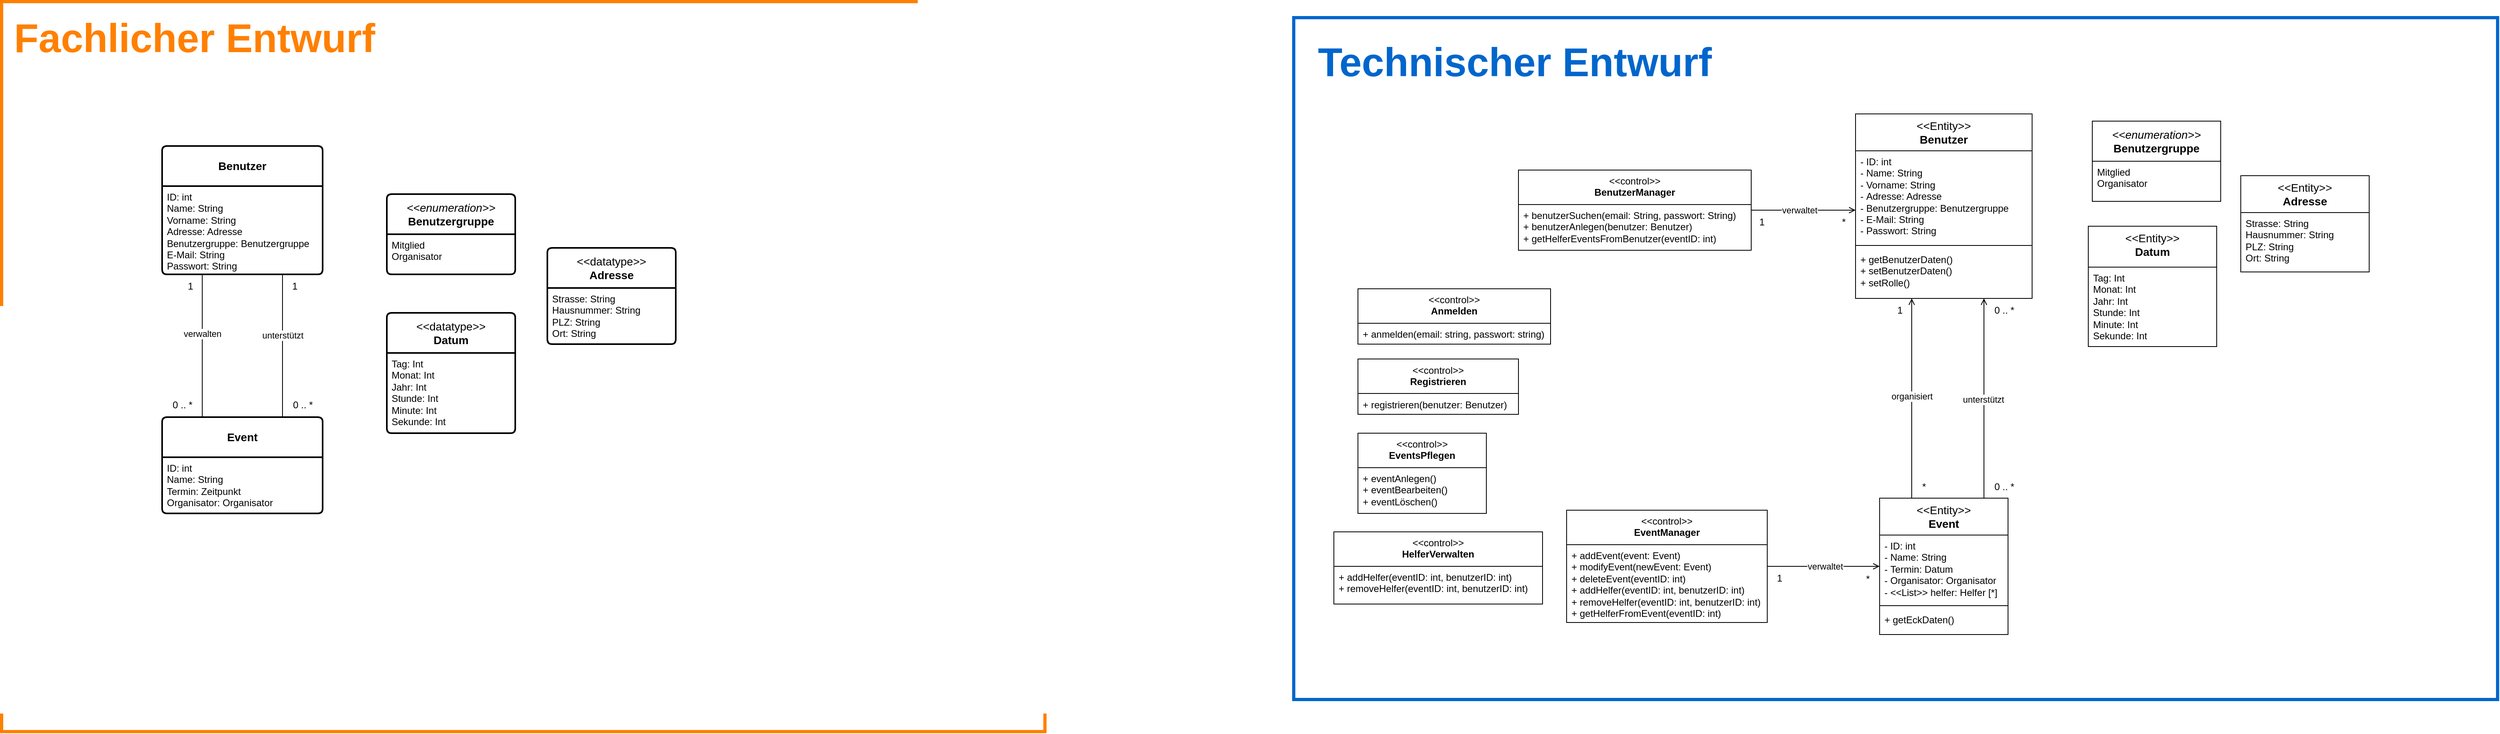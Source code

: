 <mxfile version="24.6.4" type="device" pages="2">
  <diagram name="Entwurf-V1" id="Eqmvniv_czIGo2SpjLZo">
    <mxGraphModel dx="2440" dy="2470" grid="1" gridSize="10" guides="1" tooltips="1" connect="1" arrows="1" fold="1" page="1" pageScale="1" pageWidth="827" pageHeight="1169" math="0" shadow="0">
      <root>
        <mxCell id="0" />
        <mxCell id="1" parent="0" />
        <mxCell id="cLUYI5qMMWvKZr-MMFAg-8" value="" style="rounded=0;whiteSpace=wrap;html=1;fillColor=none;strokeColor=#FF8000;strokeWidth=4;fontColor=#ff8000;" parent="1" vertex="1">
          <mxGeometry x="80" y="-180" width="1300" height="910" as="geometry" />
        </mxCell>
        <mxCell id="J6vvMmSOAbi-oVOgm_Qq-1" value="&lt;b&gt;Benutzer&lt;/b&gt;" style="swimlane;childLayout=stackLayout;horizontal=1;startSize=50;horizontalStack=0;rounded=1;fontSize=14;fontStyle=0;strokeWidth=2;resizeParent=0;resizeLast=1;shadow=0;dashed=0;align=center;arcSize=4;whiteSpace=wrap;html=1;" parent="1" vertex="1">
          <mxGeometry x="280" width="200" height="160" as="geometry" />
        </mxCell>
        <mxCell id="J6vvMmSOAbi-oVOgm_Qq-2" value="&lt;div&gt;ID: int&lt;/div&gt;&lt;div&gt;Name: String&lt;/div&gt;&lt;div&gt;Vorname: String&lt;/div&gt;&lt;div&gt;Adresse: Adresse&lt;/div&gt;Benutzergruppe: Benutzergruppe&lt;div&gt;E-Mail: String&lt;/div&gt;&lt;div&gt;Passwort: String&lt;/div&gt;" style="align=left;strokeColor=none;fillColor=none;spacingLeft=4;fontSize=12;verticalAlign=top;resizable=0;rotatable=0;part=1;html=1;" parent="J6vvMmSOAbi-oVOgm_Qq-1" vertex="1">
          <mxGeometry y="50" width="200" height="110" as="geometry" />
        </mxCell>
        <mxCell id="J6vvMmSOAbi-oVOgm_Qq-5" value="&lt;i&gt;&amp;lt;&amp;lt;enumeration&amp;gt;&amp;gt;&lt;/i&gt;&lt;div&gt;&lt;b&gt;Benutzergruppe&lt;/b&gt;&lt;/div&gt;" style="swimlane;childLayout=stackLayout;horizontal=1;startSize=50;horizontalStack=0;rounded=1;fontSize=14;fontStyle=0;strokeWidth=2;resizeParent=0;resizeLast=1;shadow=0;dashed=0;align=center;arcSize=4;whiteSpace=wrap;html=1;" parent="1" vertex="1">
          <mxGeometry x="560" y="60" width="160" height="100" as="geometry" />
        </mxCell>
        <mxCell id="J6vvMmSOAbi-oVOgm_Qq-6" value="Mitglied&lt;div&gt;Organisator&lt;/div&gt;" style="align=left;strokeColor=none;fillColor=none;spacingLeft=4;fontSize=12;verticalAlign=top;resizable=0;rotatable=0;part=1;html=1;" parent="J6vvMmSOAbi-oVOgm_Qq-5" vertex="1">
          <mxGeometry y="50" width="160" height="50" as="geometry" />
        </mxCell>
        <mxCell id="J6vvMmSOAbi-oVOgm_Qq-12" value="&lt;b&gt;Event&lt;/b&gt;" style="swimlane;childLayout=stackLayout;horizontal=1;startSize=50;horizontalStack=0;rounded=1;fontSize=14;fontStyle=0;strokeWidth=2;resizeParent=0;resizeLast=1;shadow=0;dashed=0;align=center;arcSize=4;whiteSpace=wrap;html=1;" parent="1" vertex="1">
          <mxGeometry x="280" y="338" width="200" height="120" as="geometry" />
        </mxCell>
        <mxCell id="J6vvMmSOAbi-oVOgm_Qq-13" value="&lt;div&gt;ID: int&lt;/div&gt;Name: String&lt;div&gt;&lt;/div&gt;&lt;div&gt;Termin: Zeitpunkt&lt;/div&gt;&lt;div&gt;Organisator: Organisator&lt;/div&gt;" style="align=left;strokeColor=none;fillColor=none;spacingLeft=4;fontSize=12;verticalAlign=top;resizable=0;rotatable=0;part=1;html=1;" parent="J6vvMmSOAbi-oVOgm_Qq-12" vertex="1">
          <mxGeometry y="50" width="200" height="70" as="geometry" />
        </mxCell>
        <mxCell id="cLUYI5qMMWvKZr-MMFAg-2" style="edgeStyle=orthogonalEdgeStyle;rounded=0;orthogonalLoop=1;jettySize=auto;html=1;endArrow=none;endFill=0;entryX=0.25;entryY=0;entryDx=0;entryDy=0;" parent="1" source="J6vvMmSOAbi-oVOgm_Qq-1" target="J6vvMmSOAbi-oVOgm_Qq-12" edge="1">
          <mxGeometry relative="1" as="geometry">
            <mxPoint x="250" y="360" as="sourcePoint" />
            <Array as="points">
              <mxPoint x="330" y="210" />
              <mxPoint x="330" y="210" />
            </Array>
          </mxGeometry>
        </mxCell>
        <mxCell id="cLUYI5qMMWvKZr-MMFAg-3" value="verwalten" style="edgeLabel;html=1;align=center;verticalAlign=middle;resizable=0;points=[];" parent="cLUYI5qMMWvKZr-MMFAg-2" vertex="1" connectable="0">
          <mxGeometry x="-0.19" y="-2" relative="1" as="geometry">
            <mxPoint x="2" y="2" as="offset" />
          </mxGeometry>
        </mxCell>
        <mxCell id="J6vvMmSOAbi-oVOgm_Qq-26" value="0 .. *" style="text;html=1;align=center;verticalAlign=middle;resizable=0;points=[];autosize=1;strokeColor=none;fillColor=none;" parent="1" vertex="1">
          <mxGeometry x="280" y="308" width="50" height="30" as="geometry" />
        </mxCell>
        <mxCell id="J6vvMmSOAbi-oVOgm_Qq-27" value="1" style="text;html=1;align=center;verticalAlign=middle;resizable=0;points=[];autosize=1;strokeColor=none;fillColor=none;" parent="1" vertex="1">
          <mxGeometry x="300" y="160" width="30" height="30" as="geometry" />
        </mxCell>
        <mxCell id="J6vvMmSOAbi-oVOgm_Qq-30" value="&lt;div&gt;&amp;lt;&amp;lt;datatype&amp;gt;&amp;gt;&lt;/div&gt;&lt;b&gt;Adresse&lt;/b&gt;" style="swimlane;childLayout=stackLayout;horizontal=1;startSize=50;horizontalStack=0;rounded=1;fontSize=14;fontStyle=0;strokeWidth=2;resizeParent=0;resizeLast=1;shadow=0;dashed=0;align=center;arcSize=4;whiteSpace=wrap;html=1;" parent="1" vertex="1">
          <mxGeometry x="760" y="127" width="160" height="120" as="geometry" />
        </mxCell>
        <mxCell id="J6vvMmSOAbi-oVOgm_Qq-31" value="Strasse: String&lt;div&gt;Hausnummer: String&lt;/div&gt;&lt;div&gt;PLZ: String&lt;/div&gt;&lt;div&gt;Ort: String&lt;/div&gt;" style="align=left;strokeColor=none;fillColor=none;spacingLeft=4;fontSize=12;verticalAlign=top;resizable=0;rotatable=0;part=1;html=1;" parent="J6vvMmSOAbi-oVOgm_Qq-30" vertex="1">
          <mxGeometry y="50" width="160" height="70" as="geometry" />
        </mxCell>
        <mxCell id="FKtlgxsSE6_4xqyyRltD-1" value="&lt;div&gt;&amp;lt;&amp;lt;datatype&amp;gt;&amp;gt;&lt;b&gt;&lt;br&gt;&lt;/b&gt;&lt;/div&gt;&lt;b&gt;Datum&lt;/b&gt;" style="swimlane;childLayout=stackLayout;horizontal=1;startSize=50;horizontalStack=0;rounded=1;fontSize=14;fontStyle=0;strokeWidth=2;resizeParent=0;resizeLast=1;shadow=0;dashed=0;align=center;arcSize=4;whiteSpace=wrap;html=1;" parent="1" vertex="1">
          <mxGeometry x="560" y="208" width="160" height="150" as="geometry" />
        </mxCell>
        <mxCell id="FKtlgxsSE6_4xqyyRltD-2" value="Tag: Int&lt;div&gt;Monat: Int&lt;/div&gt;&lt;div&gt;Jahr: Int&lt;/div&gt;&lt;div&gt;Stunde: Int&lt;/div&gt;&lt;div&gt;Minute: Int&lt;br&gt;Sekunde: Int&lt;/div&gt;" style="align=left;strokeColor=none;fillColor=none;spacingLeft=4;fontSize=12;verticalAlign=top;resizable=0;rotatable=0;part=1;html=1;" parent="FKtlgxsSE6_4xqyyRltD-1" vertex="1">
          <mxGeometry y="50" width="160" height="100" as="geometry" />
        </mxCell>
        <mxCell id="FKtlgxsSE6_4xqyyRltD-7" style="edgeStyle=orthogonalEdgeStyle;rounded=0;orthogonalLoop=1;jettySize=auto;html=1;entryX=0.75;entryY=0;entryDx=0;entryDy=0;endArrow=none;endFill=0;" parent="1" source="J6vvMmSOAbi-oVOgm_Qq-1" target="J6vvMmSOAbi-oVOgm_Qq-12" edge="1">
          <mxGeometry relative="1" as="geometry">
            <Array as="points">
              <mxPoint x="430" y="330" />
              <mxPoint x="430" y="330" />
            </Array>
            <mxPoint x="630" y="458" as="sourcePoint" />
          </mxGeometry>
        </mxCell>
        <mxCell id="FKtlgxsSE6_4xqyyRltD-9" value="unterstützt" style="edgeLabel;html=1;align=center;verticalAlign=middle;resizable=0;points=[];" parent="FKtlgxsSE6_4xqyyRltD-7" vertex="1" connectable="0">
          <mxGeometry x="-0.015" y="3" relative="1" as="geometry">
            <mxPoint x="-3" y="-12" as="offset" />
          </mxGeometry>
        </mxCell>
        <mxCell id="FKtlgxsSE6_4xqyyRltD-10" value="0 .. *" style="text;html=1;align=center;verticalAlign=middle;resizable=0;points=[];autosize=1;strokeColor=none;fillColor=none;" parent="1" vertex="1">
          <mxGeometry x="430" y="308" width="50" height="30" as="geometry" />
        </mxCell>
        <mxCell id="FKtlgxsSE6_4xqyyRltD-13" value="1" style="text;html=1;align=center;verticalAlign=middle;resizable=0;points=[];autosize=1;strokeColor=none;fillColor=none;" parent="1" vertex="1">
          <mxGeometry x="430" y="160" width="30" height="30" as="geometry" />
        </mxCell>
        <mxCell id="cLUYI5qMMWvKZr-MMFAg-7" value="Fachlicher Entwurf" style="text;html=1;align=center;verticalAlign=middle;resizable=0;points=[];autosize=1;strokeColor=none;fillColor=none;fontSize=50;fontStyle=1;fontColor=#ff8000;" parent="1" vertex="1">
          <mxGeometry x="100" y="-170" width="440" height="70" as="geometry" />
        </mxCell>
        <mxCell id="cLUYI5qMMWvKZr-MMFAg-9" value="" style="rounded=0;whiteSpace=wrap;html=1;fillColor=none;strokeColor=#0066CC;strokeWidth=4;fontColor=#0066CC;" parent="1" vertex="1">
          <mxGeometry x="1690" y="-160" width="1500" height="850" as="geometry" />
        </mxCell>
        <mxCell id="cLUYI5qMMWvKZr-MMFAg-12" value="&lt;i&gt;&amp;lt;&amp;lt;enumeration&amp;gt;&amp;gt;&lt;/i&gt;&lt;div&gt;&lt;b&gt;Benutzergruppe&lt;/b&gt;&lt;/div&gt;" style="swimlane;childLayout=stackLayout;horizontal=1;startSize=50;horizontalStack=0;rounded=0;fontSize=14;fontStyle=0;strokeWidth=1;resizeParent=0;resizeLast=1;shadow=0;dashed=0;align=center;arcSize=4;whiteSpace=wrap;html=1;" parent="1" vertex="1">
          <mxGeometry x="2685" y="-31" width="160" height="100" as="geometry" />
        </mxCell>
        <mxCell id="cLUYI5qMMWvKZr-MMFAg-13" value="Mitglied&lt;div&gt;Organisator&lt;/div&gt;" style="align=left;strokeColor=none;fillColor=none;spacingLeft=4;fontSize=12;verticalAlign=top;resizable=0;rotatable=0;part=1;html=1;" parent="cLUYI5qMMWvKZr-MMFAg-12" vertex="1">
          <mxGeometry y="50" width="160" height="50" as="geometry" />
        </mxCell>
        <mxCell id="cLUYI5qMMWvKZr-MMFAg-42" value="Technischer Entwurf" style="text;html=1;align=center;verticalAlign=middle;resizable=0;points=[];autosize=1;strokeColor=none;fillColor=none;fontSize=50;fontStyle=1;fontColor=#0066CC;" parent="1" vertex="1">
          <mxGeometry x="1730" y="-140" width="470" height="70" as="geometry" />
        </mxCell>
        <mxCell id="cLUYI5qMMWvKZr-MMFAg-47" value="&lt;div style=&quot;font-size: 14px; font-weight: 400;&quot;&gt;&amp;lt;&amp;lt;Entity&amp;gt;&amp;gt;&lt;/div&gt;&lt;b style=&quot;font-size: 14px;&quot;&gt;Benutzer&lt;/b&gt;" style="swimlane;fontStyle=1;align=center;verticalAlign=top;childLayout=stackLayout;horizontal=1;startSize=46;horizontalStack=0;resizeParent=1;resizeParentMax=0;resizeLast=0;collapsible=1;marginBottom=0;whiteSpace=wrap;html=1;rounded=0;" parent="1" vertex="1">
          <mxGeometry x="2390" y="-40" width="220" height="230" as="geometry" />
        </mxCell>
        <mxCell id="cLUYI5qMMWvKZr-MMFAg-48" value="&lt;div style=&quot;text-wrap: nowrap;&quot;&gt;- ID: int&lt;/div&gt;&lt;div style=&quot;text-wrap: nowrap;&quot;&gt;&lt;span style=&quot;background-color: initial;&quot;&gt;-&lt;/span&gt;&lt;span style=&quot;background-color: initial;&quot;&gt;&amp;nbsp;&lt;/span&gt;Name: String&lt;/div&gt;&lt;div style=&quot;text-wrap: nowrap;&quot;&gt;&lt;span style=&quot;background-color: initial;&quot;&gt;-&lt;/span&gt;&lt;span style=&quot;background-color: initial;&quot;&gt;&amp;nbsp;&lt;/span&gt;Vorname: String&lt;/div&gt;&lt;div style=&quot;text-wrap: nowrap;&quot;&gt;&lt;span style=&quot;background-color: initial;&quot;&gt;-&lt;/span&gt;&lt;span style=&quot;background-color: initial;&quot;&gt;&amp;nbsp;&lt;/span&gt;Adresse: Adresse&lt;/div&gt;&lt;span style=&quot;text-wrap: nowrap;&quot;&gt;-&amp;nbsp;&lt;/span&gt;&lt;span style=&quot;text-wrap: nowrap;&quot;&gt;Benutzergruppe: Benutzergruppe&lt;br&gt;&lt;/span&gt;&lt;div style=&quot;text-wrap: nowrap;&quot;&gt;&lt;span style=&quot;background-color: initial;&quot;&gt;-&lt;/span&gt;&lt;span style=&quot;background-color: initial;&quot;&gt;&amp;nbsp;&lt;/span&gt;E-Mail: String&lt;/div&gt;&lt;div style=&quot;text-wrap: nowrap;&quot;&gt;&lt;span style=&quot;background-color: initial;&quot;&gt;-&lt;/span&gt;&lt;span style=&quot;background-color: initial;&quot;&gt;&amp;nbsp;&lt;/span&gt;Passwort: String&lt;/div&gt;" style="text;strokeColor=none;fillColor=none;align=left;verticalAlign=top;spacingLeft=4;spacingRight=4;overflow=hidden;rotatable=0;points=[[0,0.5],[1,0.5]];portConstraint=eastwest;whiteSpace=wrap;html=1;" parent="cLUYI5qMMWvKZr-MMFAg-47" vertex="1">
          <mxGeometry y="46" width="220" height="114" as="geometry" />
        </mxCell>
        <mxCell id="cLUYI5qMMWvKZr-MMFAg-49" value="" style="line;strokeWidth=1;fillColor=none;align=left;verticalAlign=middle;spacingTop=-1;spacingLeft=3;spacingRight=3;rotatable=0;labelPosition=right;points=[];portConstraint=eastwest;strokeColor=inherit;" parent="cLUYI5qMMWvKZr-MMFAg-47" vertex="1">
          <mxGeometry y="160" width="220" height="8" as="geometry" />
        </mxCell>
        <mxCell id="cLUYI5qMMWvKZr-MMFAg-50" value="&lt;div&gt;&lt;span style=&quot;background-color: initial;&quot;&gt;+ getBenutzerDaten()&lt;/span&gt;&lt;br&gt;&lt;/div&gt;&lt;div&gt;+ setBenutzerDaten()&lt;br&gt;&lt;div&gt;&lt;span style=&quot;background-color: initial;&quot;&gt;+ setRolle()&lt;/span&gt;&lt;br&gt;&lt;/div&gt;&lt;/div&gt;" style="text;strokeColor=none;fillColor=none;align=left;verticalAlign=top;spacingLeft=4;spacingRight=4;overflow=hidden;rotatable=0;points=[[0,0.5],[1,0.5]];portConstraint=eastwest;whiteSpace=wrap;html=1;" parent="cLUYI5qMMWvKZr-MMFAg-47" vertex="1">
          <mxGeometry y="168" width="220" height="62" as="geometry" />
        </mxCell>
        <mxCell id="fn-6BO7ajwBwy7O87MzA-1" style="edgeStyle=orthogonalEdgeStyle;rounded=0;orthogonalLoop=1;jettySize=auto;html=1;endArrow=open;endFill=0;" parent="1" source="cLUYI5qMMWvKZr-MMFAg-63" target="cLUYI5qMMWvKZr-MMFAg-47" edge="1">
          <mxGeometry relative="1" as="geometry">
            <Array as="points">
              <mxPoint x="2550" y="320" />
              <mxPoint x="2550" y="320" />
            </Array>
          </mxGeometry>
        </mxCell>
        <mxCell id="fn-6BO7ajwBwy7O87MzA-5" value="unterstützt" style="edgeLabel;html=1;align=center;verticalAlign=middle;resizable=0;points=[];" parent="fn-6BO7ajwBwy7O87MzA-1" vertex="1" connectable="0">
          <mxGeometry x="-0.009" y="1" relative="1" as="geometry">
            <mxPoint as="offset" />
          </mxGeometry>
        </mxCell>
        <mxCell id="cLUYI5qMMWvKZr-MMFAg-63" value="&lt;div style=&quot;font-size: 14px; font-weight: 400;&quot;&gt;&amp;lt;&amp;lt;Entity&amp;gt;&amp;gt;&lt;b&gt;&lt;br&gt;&lt;/b&gt;&lt;/div&gt;&lt;b style=&quot;font-size: 14px;&quot;&gt;Event&lt;/b&gt;" style="swimlane;fontStyle=1;align=center;verticalAlign=top;childLayout=stackLayout;horizontal=1;startSize=46;horizontalStack=0;resizeParent=1;resizeParentMax=0;resizeLast=0;collapsible=1;marginBottom=0;whiteSpace=wrap;html=1;" parent="1" vertex="1">
          <mxGeometry x="2420" y="439" width="160" height="170" as="geometry" />
        </mxCell>
        <mxCell id="cLUYI5qMMWvKZr-MMFAg-64" value="&lt;div style=&quot;text-wrap: nowrap;&quot;&gt;- ID: int&lt;/div&gt;&lt;span style=&quot;text-wrap: nowrap;&quot;&gt;-&amp;nbsp;&lt;/span&gt;&lt;span style=&quot;text-wrap: nowrap;&quot;&gt;Name: String&lt;/span&gt;&lt;div style=&quot;text-wrap: nowrap;&quot;&gt;&lt;/div&gt;&lt;div style=&quot;text-wrap: nowrap;&quot;&gt;&lt;span style=&quot;background-color: initial;&quot;&gt;-&lt;/span&gt;&lt;span style=&quot;background-color: initial;&quot;&gt;&amp;nbsp;&lt;/span&gt;Termin: Datum&lt;/div&gt;&lt;div style=&quot;text-wrap: nowrap;&quot;&gt;&lt;span style=&quot;background-color: initial;&quot;&gt;-&lt;/span&gt;&lt;span style=&quot;background-color: initial;&quot;&gt;&amp;nbsp;&lt;/span&gt;Organisator: Organisator&lt;/div&gt;&lt;div style=&quot;text-wrap: nowrap;&quot;&gt;- &amp;lt;&amp;lt;List&amp;gt;&amp;gt; helfer: Helfer [*]&lt;/div&gt;" style="text;strokeColor=none;fillColor=none;align=left;verticalAlign=top;spacingLeft=4;spacingRight=4;overflow=hidden;rotatable=0;points=[[0,0.5],[1,0.5]];portConstraint=eastwest;whiteSpace=wrap;html=1;" parent="cLUYI5qMMWvKZr-MMFAg-63" vertex="1">
          <mxGeometry y="46" width="160" height="84" as="geometry" />
        </mxCell>
        <mxCell id="cLUYI5qMMWvKZr-MMFAg-65" value="" style="line;strokeWidth=1;fillColor=none;align=left;verticalAlign=middle;spacingTop=-1;spacingLeft=3;spacingRight=3;rotatable=0;labelPosition=right;points=[];portConstraint=eastwest;strokeColor=inherit;" parent="cLUYI5qMMWvKZr-MMFAg-63" vertex="1">
          <mxGeometry y="130" width="160" height="8" as="geometry" />
        </mxCell>
        <mxCell id="cLUYI5qMMWvKZr-MMFAg-66" value="&lt;div&gt;&lt;span style=&quot;background-color: initial;&quot;&gt;+ getEckDaten()&lt;/span&gt;&lt;/div&gt;" style="text;strokeColor=none;fillColor=none;align=left;verticalAlign=top;spacingLeft=4;spacingRight=4;overflow=hidden;rotatable=0;points=[[0,0.5],[1,0.5]];portConstraint=eastwest;whiteSpace=wrap;html=1;" parent="cLUYI5qMMWvKZr-MMFAg-63" vertex="1">
          <mxGeometry y="138" width="160" height="32" as="geometry" />
        </mxCell>
        <mxCell id="cLUYI5qMMWvKZr-MMFAg-75" value="&lt;div style=&quot;font-size: 14px; font-weight: 400;&quot;&gt;&lt;span style=&quot;background-color: initial;&quot;&gt;&amp;lt;&amp;lt;Entity&amp;gt;&amp;gt;&lt;/span&gt;&lt;/div&gt;&lt;div style=&quot;font-size: 14px; font-weight: 400;&quot;&gt;&lt;b style=&quot;background-color: initial;&quot;&gt;Datum&lt;/b&gt;&lt;/div&gt;" style="swimlane;fontStyle=1;align=center;verticalAlign=top;childLayout=stackLayout;horizontal=1;startSize=51;horizontalStack=0;resizeParent=1;resizeParentMax=0;resizeLast=0;collapsible=1;marginBottom=0;whiteSpace=wrap;html=1;" parent="1" vertex="1">
          <mxGeometry x="2680" y="100" width="160" height="150" as="geometry" />
        </mxCell>
        <mxCell id="cLUYI5qMMWvKZr-MMFAg-76" value="&lt;span style=&quot;text-wrap: nowrap;&quot;&gt;Tag: Int&lt;/span&gt;&lt;div style=&quot;text-wrap: nowrap;&quot;&gt;Monat: Int&lt;/div&gt;&lt;div style=&quot;text-wrap: nowrap;&quot;&gt;Jahr: Int&lt;/div&gt;&lt;div style=&quot;text-wrap: nowrap;&quot;&gt;Stunde: Int&lt;/div&gt;&lt;div style=&quot;text-wrap: nowrap;&quot;&gt;Minute: Int&lt;br&gt;Sekunde: Int&lt;/div&gt;" style="text;strokeColor=none;fillColor=none;align=left;verticalAlign=top;spacingLeft=4;spacingRight=4;overflow=hidden;rotatable=0;points=[[0,0.5],[1,0.5]];portConstraint=eastwest;whiteSpace=wrap;html=1;" parent="cLUYI5qMMWvKZr-MMFAg-75" vertex="1">
          <mxGeometry y="51" width="160" height="99" as="geometry" />
        </mxCell>
        <mxCell id="cLUYI5qMMWvKZr-MMFAg-79" value="&lt;div style=&quot;font-size: 14px; font-weight: 400;&quot;&gt;&lt;span style=&quot;background-color: initial;&quot;&gt;&amp;lt;&amp;lt;Entity&amp;gt;&amp;gt;&lt;/span&gt;&lt;/div&gt;&lt;div style=&quot;font-size: 14px; font-weight: 400;&quot;&gt;&lt;b style=&quot;background-color: initial;&quot;&gt;Adresse&lt;/b&gt;&lt;/div&gt;" style="swimlane;fontStyle=1;align=center;verticalAlign=top;childLayout=stackLayout;horizontal=1;startSize=46;horizontalStack=0;resizeParent=1;resizeParentMax=0;resizeLast=0;collapsible=1;marginBottom=0;whiteSpace=wrap;html=1;" parent="1" vertex="1">
          <mxGeometry x="2870" y="37" width="160" height="120" as="geometry" />
        </mxCell>
        <mxCell id="cLUYI5qMMWvKZr-MMFAg-80" value="&lt;span style=&quot;text-wrap: nowrap;&quot;&gt;Strasse: String&lt;/span&gt;&lt;div style=&quot;text-wrap: nowrap;&quot;&gt;Hausnummer: String&lt;/div&gt;&lt;div style=&quot;text-wrap: nowrap;&quot;&gt;PLZ: String&lt;/div&gt;&lt;div style=&quot;text-wrap: nowrap;&quot;&gt;Ort: String&lt;/div&gt;" style="text;strokeColor=none;fillColor=none;align=left;verticalAlign=top;spacingLeft=4;spacingRight=4;overflow=hidden;rotatable=0;points=[[0,0.5],[1,0.5]];portConstraint=eastwest;whiteSpace=wrap;html=1;" parent="cLUYI5qMMWvKZr-MMFAg-79" vertex="1">
          <mxGeometry y="46" width="160" height="74" as="geometry" />
        </mxCell>
        <mxCell id="cLUYI5qMMWvKZr-MMFAg-99" value="&lt;div&gt;&lt;span style=&quot;font-weight: normal;&quot;&gt;&amp;lt;&amp;lt;control&amp;gt;&amp;gt;&lt;/span&gt;&lt;/div&gt;HelferVerwalten" style="swimlane;fontStyle=1;align=center;verticalAlign=top;childLayout=stackLayout;horizontal=1;startSize=43;horizontalStack=0;resizeParent=1;resizeParentMax=0;resizeLast=0;collapsible=1;marginBottom=0;whiteSpace=wrap;html=1;" parent="1" vertex="1">
          <mxGeometry x="1740" y="481" width="260" height="90" as="geometry" />
        </mxCell>
        <mxCell id="cLUYI5qMMWvKZr-MMFAg-100" value="+ addHelfer(eventID: int, benutzerID: int)&lt;div&gt;&lt;div&gt;+ remove&lt;span style=&quot;background-color: initial;&quot;&gt;Helfer(eventID: int, benutzerID: int)&lt;/span&gt;&lt;/div&gt;&lt;/div&gt;&lt;div&gt;&lt;span style=&quot;background-color: initial;&quot;&gt;&lt;br&gt;&lt;/span&gt;&lt;/div&gt;" style="text;strokeColor=none;fillColor=none;align=left;verticalAlign=top;spacingLeft=4;spacingRight=4;overflow=hidden;rotatable=0;points=[[0,0.5],[1,0.5]];portConstraint=eastwest;whiteSpace=wrap;html=1;" parent="cLUYI5qMMWvKZr-MMFAg-99" vertex="1">
          <mxGeometry y="43" width="260" height="47" as="geometry" />
        </mxCell>
        <mxCell id="cLUYI5qMMWvKZr-MMFAg-101" value="&lt;div&gt;&lt;span style=&quot;font-weight: normal;&quot;&gt;&amp;lt;&amp;lt;control&amp;gt;&amp;gt;&lt;/span&gt;&lt;/div&gt;EventsPflegen" style="swimlane;fontStyle=1;align=center;verticalAlign=top;childLayout=stackLayout;horizontal=1;startSize=43;horizontalStack=0;resizeParent=1;resizeParentMax=0;resizeLast=0;collapsible=1;marginBottom=0;whiteSpace=wrap;html=1;" parent="1" vertex="1">
          <mxGeometry x="1770" y="358" width="160" height="100" as="geometry" />
        </mxCell>
        <mxCell id="cLUYI5qMMWvKZr-MMFAg-102" value="+ eventAnlegen()&lt;div&gt;+ eventBearbeiten()&lt;/div&gt;&lt;div&gt;+ eventLöschen()&lt;/div&gt;" style="text;strokeColor=none;fillColor=none;align=left;verticalAlign=top;spacingLeft=4;spacingRight=4;overflow=hidden;rotatable=0;points=[[0,0.5],[1,0.5]];portConstraint=eastwest;whiteSpace=wrap;html=1;" parent="cLUYI5qMMWvKZr-MMFAg-101" vertex="1">
          <mxGeometry y="43" width="160" height="57" as="geometry" />
        </mxCell>
        <mxCell id="cLUYI5qMMWvKZr-MMFAg-103" value="&lt;div&gt;&lt;span style=&quot;font-weight: normal;&quot;&gt;&amp;lt;&amp;lt;control&amp;gt;&amp;gt;&lt;/span&gt;&lt;/div&gt;Anmelden" style="swimlane;fontStyle=1;align=center;verticalAlign=top;childLayout=stackLayout;horizontal=1;startSize=43;horizontalStack=0;resizeParent=1;resizeParentMax=0;resizeLast=0;collapsible=1;marginBottom=0;whiteSpace=wrap;html=1;" parent="1" vertex="1">
          <mxGeometry x="1770" y="178" width="240" height="69" as="geometry" />
        </mxCell>
        <mxCell id="cLUYI5qMMWvKZr-MMFAg-104" value="+ anmelden(email: string, passwort: string)" style="text;strokeColor=none;fillColor=none;align=left;verticalAlign=top;spacingLeft=4;spacingRight=4;overflow=hidden;rotatable=0;points=[[0,0.5],[1,0.5]];portConstraint=eastwest;whiteSpace=wrap;html=1;" parent="cLUYI5qMMWvKZr-MMFAg-103" vertex="1">
          <mxGeometry y="43" width="240" height="26" as="geometry" />
        </mxCell>
        <mxCell id="cLUYI5qMMWvKZr-MMFAg-117" style="edgeStyle=orthogonalEdgeStyle;rounded=0;orthogonalLoop=1;jettySize=auto;html=1;endArrow=open;endFill=0;" parent="1" source="cLUYI5qMMWvKZr-MMFAg-109" target="cLUYI5qMMWvKZr-MMFAg-47" edge="1">
          <mxGeometry relative="1" as="geometry">
            <Array as="points">
              <mxPoint x="2410" y="75" />
              <mxPoint x="2410" y="75" />
            </Array>
          </mxGeometry>
        </mxCell>
        <mxCell id="cLUYI5qMMWvKZr-MMFAg-118" value="verwaltet" style="edgeLabel;html=1;align=center;verticalAlign=middle;resizable=0;points=[];" parent="cLUYI5qMMWvKZr-MMFAg-117" vertex="1" connectable="0">
          <mxGeometry x="-0.084" y="-2" relative="1" as="geometry">
            <mxPoint y="-2" as="offset" />
          </mxGeometry>
        </mxCell>
        <mxCell id="cLUYI5qMMWvKZr-MMFAg-109" value="&lt;div&gt;&lt;span style=&quot;font-weight: normal;&quot;&gt;&amp;lt;&amp;lt;control&amp;gt;&amp;gt;&lt;/span&gt;&lt;/div&gt;BenutzerManager" style="swimlane;fontStyle=1;align=center;verticalAlign=top;childLayout=stackLayout;horizontal=1;startSize=43;horizontalStack=0;resizeParent=1;resizeParentMax=0;resizeLast=0;collapsible=1;marginBottom=0;whiteSpace=wrap;html=1;" parent="1" vertex="1">
          <mxGeometry x="1970" y="30" width="290" height="100" as="geometry" />
        </mxCell>
        <mxCell id="cLUYI5qMMWvKZr-MMFAg-110" value="+ benutzerSuchen(email: String, passwort: String)&lt;div&gt;+ benutzerAnlegen(benutzer: Benutzer)&lt;br&gt;&lt;/div&gt;&lt;div&gt;+&amp;nbsp;getHelferEventsFromBenutzer(eventID: int)&lt;/div&gt;" style="text;strokeColor=none;fillColor=none;align=left;verticalAlign=top;spacingLeft=4;spacingRight=4;overflow=hidden;rotatable=0;points=[[0,0.5],[1,0.5]];portConstraint=eastwest;whiteSpace=wrap;html=1;" parent="cLUYI5qMMWvKZr-MMFAg-109" vertex="1">
          <mxGeometry y="43" width="290" height="57" as="geometry" />
        </mxCell>
        <mxCell id="cLUYI5qMMWvKZr-MMFAg-121" style="edgeStyle=orthogonalEdgeStyle;rounded=0;orthogonalLoop=1;jettySize=auto;html=1;endArrow=open;endFill=0;" parent="1" source="cLUYI5qMMWvKZr-MMFAg-111" target="cLUYI5qMMWvKZr-MMFAg-63" edge="1">
          <mxGeometry relative="1" as="geometry" />
        </mxCell>
        <mxCell id="cLUYI5qMMWvKZr-MMFAg-123" value="verwaltet" style="edgeLabel;html=1;align=center;verticalAlign=middle;resizable=0;points=[];" parent="cLUYI5qMMWvKZr-MMFAg-121" vertex="1" connectable="0">
          <mxGeometry x="0.024" relative="1" as="geometry">
            <mxPoint as="offset" />
          </mxGeometry>
        </mxCell>
        <mxCell id="cLUYI5qMMWvKZr-MMFAg-111" value="&lt;div&gt;&lt;span style=&quot;font-weight: normal;&quot;&gt;&amp;lt;&amp;lt;control&amp;gt;&amp;gt;&lt;/span&gt;&lt;/div&gt;EventManager" style="swimlane;fontStyle=1;align=center;verticalAlign=top;childLayout=stackLayout;horizontal=1;startSize=43;horizontalStack=0;resizeParent=1;resizeParentMax=0;resizeLast=0;collapsible=1;marginBottom=0;whiteSpace=wrap;html=1;" parent="1" vertex="1">
          <mxGeometry x="2030" y="454" width="250" height="140" as="geometry" />
        </mxCell>
        <mxCell id="cLUYI5qMMWvKZr-MMFAg-112" value="+ addEvent(event: Event)&lt;div&gt;+ modifyEvent(newEvent: Event)&lt;/div&gt;&lt;div&gt;+ deleteEvent(eventID: int)&lt;/div&gt;&lt;div&gt;+ addHelfer(eventID: int, benutzerID: int)&lt;div&gt;+ remove&lt;span style=&quot;background-color: initial;&quot;&gt;Helfer(eventID: int, benutzerID: int)&lt;/span&gt;&lt;/div&gt;&lt;/div&gt;&lt;div&gt;&lt;span style=&quot;background-color: initial;&quot;&gt;+&amp;nbsp;&lt;/span&gt;&lt;span style=&quot;background-color: initial;&quot;&gt;getHelferFromEvent(eventID: int)&lt;/span&gt;&lt;/div&gt;" style="text;strokeColor=none;fillColor=none;align=left;verticalAlign=top;spacingLeft=4;spacingRight=4;overflow=hidden;rotatable=0;points=[[0,0.5],[1,0.5]];portConstraint=eastwest;whiteSpace=wrap;html=1;" parent="cLUYI5qMMWvKZr-MMFAg-111" vertex="1">
          <mxGeometry y="43" width="250" height="97" as="geometry" />
        </mxCell>
        <mxCell id="cLUYI5qMMWvKZr-MMFAg-119" value="1" style="text;html=1;align=center;verticalAlign=middle;resizable=0;points=[];autosize=1;strokeColor=none;fillColor=none;" parent="1" vertex="1">
          <mxGeometry x="2258" y="80" width="30" height="30" as="geometry" />
        </mxCell>
        <mxCell id="cLUYI5qMMWvKZr-MMFAg-125" value="1" style="text;html=1;align=center;verticalAlign=middle;resizable=0;points=[];autosize=1;strokeColor=none;fillColor=none;" parent="1" vertex="1">
          <mxGeometry x="2280" y="523.5" width="30" height="30" as="geometry" />
        </mxCell>
        <mxCell id="cLUYI5qMMWvKZr-MMFAg-126" value="*" style="text;html=1;align=center;verticalAlign=middle;resizable=0;points=[];autosize=1;strokeColor=none;fillColor=none;" parent="1" vertex="1">
          <mxGeometry x="2390" y="525" width="30" height="30" as="geometry" />
        </mxCell>
        <mxCell id="cLUYI5qMMWvKZr-MMFAg-137" style="edgeStyle=orthogonalEdgeStyle;rounded=0;orthogonalLoop=1;jettySize=auto;html=1;endArrow=none;endFill=0;startArrow=open;startFill=0;" parent="1" source="cLUYI5qMMWvKZr-MMFAg-47" target="cLUYI5qMMWvKZr-MMFAg-63" edge="1">
          <mxGeometry relative="1" as="geometry">
            <Array as="points">
              <mxPoint x="2460" y="320" />
              <mxPoint x="2460" y="320" />
            </Array>
            <mxPoint x="2420" y="345" as="sourcePoint" />
          </mxGeometry>
        </mxCell>
        <mxCell id="cLUYI5qMMWvKZr-MMFAg-140" value="organisiert" style="edgeLabel;html=1;align=center;verticalAlign=middle;resizable=0;points=[];" parent="cLUYI5qMMWvKZr-MMFAg-137" vertex="1" connectable="0">
          <mxGeometry x="-0.024" relative="1" as="geometry">
            <mxPoint as="offset" />
          </mxGeometry>
        </mxCell>
        <mxCell id="cLUYI5qMMWvKZr-MMFAg-138" value="1" style="text;html=1;align=center;verticalAlign=middle;resizable=0;points=[];autosize=1;strokeColor=none;fillColor=none;" parent="1" vertex="1">
          <mxGeometry x="2430" y="190" width="30" height="30" as="geometry" />
        </mxCell>
        <mxCell id="cLUYI5qMMWvKZr-MMFAg-139" value="*" style="text;html=1;align=center;verticalAlign=middle;resizable=0;points=[];autosize=1;strokeColor=none;fillColor=none;" parent="1" vertex="1">
          <mxGeometry x="2460" y="410" width="30" height="30" as="geometry" />
        </mxCell>
        <mxCell id="VDEShlPZXX6qfzh75GbT-1" value="&lt;div&gt;&lt;span style=&quot;font-weight: normal;&quot;&gt;&amp;lt;&amp;lt;control&amp;gt;&amp;gt;&lt;/span&gt;&lt;/div&gt;Registrieren" style="swimlane;fontStyle=1;align=center;verticalAlign=top;childLayout=stackLayout;horizontal=1;startSize=43;horizontalStack=0;resizeParent=1;resizeParentMax=0;resizeLast=0;collapsible=1;marginBottom=0;whiteSpace=wrap;html=1;" parent="1" vertex="1">
          <mxGeometry x="1770" y="265.5" width="200" height="69" as="geometry" />
        </mxCell>
        <mxCell id="VDEShlPZXX6qfzh75GbT-2" value="+ registrieren(benutzer: Benutzer)" style="text;strokeColor=none;fillColor=none;align=left;verticalAlign=top;spacingLeft=4;spacingRight=4;overflow=hidden;rotatable=0;points=[[0,0.5],[1,0.5]];portConstraint=eastwest;whiteSpace=wrap;html=1;" parent="VDEShlPZXX6qfzh75GbT-1" vertex="1">
          <mxGeometry y="43" width="200" height="26" as="geometry" />
        </mxCell>
        <mxCell id="fn-6BO7ajwBwy7O87MzA-3" value="0 .. *" style="text;html=1;align=center;verticalAlign=middle;resizable=0;points=[];autosize=1;strokeColor=none;fillColor=none;" parent="1" vertex="1">
          <mxGeometry x="2550" y="190" width="50" height="30" as="geometry" />
        </mxCell>
        <mxCell id="fn-6BO7ajwBwy7O87MzA-4" value="0 .. *" style="text;html=1;align=center;verticalAlign=middle;resizable=0;points=[];autosize=1;strokeColor=none;fillColor=none;" parent="1" vertex="1">
          <mxGeometry x="2550" y="410" width="50" height="30" as="geometry" />
        </mxCell>
        <mxCell id="gYE2KQm71WzxIZQbbO7b-2" value="*" style="text;html=1;align=center;verticalAlign=middle;resizable=0;points=[];autosize=1;strokeColor=none;fillColor=none;" vertex="1" parent="1">
          <mxGeometry x="2360" y="80" width="30" height="30" as="geometry" />
        </mxCell>
      </root>
    </mxGraphModel>
  </diagram>
  <diagram name="Entwurf-V2" id="1Npog2pikQQUtydd2W9N">
    <mxGraphModel dx="2049" dy="2235" grid="1" gridSize="10" guides="1" tooltips="1" connect="1" arrows="1" fold="1" page="1" pageScale="1" pageWidth="827" pageHeight="1169" math="0" shadow="0">
      <root>
        <mxCell id="MgTh_xGjD-fC5ZnC5StQ-0" />
        <mxCell id="MgTh_xGjD-fC5ZnC5StQ-1" parent="MgTh_xGjD-fC5ZnC5StQ-0" />
        <mxCell id="MgTh_xGjD-fC5ZnC5StQ-2" value="" style="rounded=0;whiteSpace=wrap;html=1;fillColor=none;strokeColor=#FF8000;strokeWidth=4;fontColor=#ff8000;" parent="MgTh_xGjD-fC5ZnC5StQ-1" vertex="1">
          <mxGeometry x="50" y="-280" width="920" height="1460" as="geometry" />
        </mxCell>
        <mxCell id="MgTh_xGjD-fC5ZnC5StQ-3" value="&lt;b&gt;Benutzer&lt;/b&gt;" style="swimlane;childLayout=stackLayout;horizontal=1;startSize=50;horizontalStack=0;rounded=1;fontSize=14;fontStyle=0;strokeWidth=2;resizeParent=0;resizeLast=1;shadow=0;dashed=0;align=center;arcSize=4;whiteSpace=wrap;html=1;" parent="MgTh_xGjD-fC5ZnC5StQ-1" vertex="1">
          <mxGeometry x="280" width="200" height="160" as="geometry" />
        </mxCell>
        <mxCell id="MgTh_xGjD-fC5ZnC5StQ-4" value="&lt;div&gt;ID: int&lt;/div&gt;&lt;div&gt;Name: String&lt;/div&gt;&lt;div&gt;Vorname: String&lt;/div&gt;&lt;div&gt;Adresse: Adresse&lt;/div&gt;Benutzergruppe: Benutzergruppe&lt;div&gt;E-Mail: String&lt;/div&gt;&lt;div&gt;Passwort: String&lt;/div&gt;" style="align=left;strokeColor=none;fillColor=none;spacingLeft=4;fontSize=12;verticalAlign=top;resizable=0;rotatable=0;part=1;html=1;" parent="MgTh_xGjD-fC5ZnC5StQ-3" vertex="1">
          <mxGeometry y="50" width="200" height="110" as="geometry" />
        </mxCell>
        <mxCell id="MgTh_xGjD-fC5ZnC5StQ-5" value="&lt;i&gt;&amp;lt;&amp;lt;enumeration&amp;gt;&amp;gt;&lt;/i&gt;&lt;div&gt;&lt;b&gt;Benutzergruppe&lt;/b&gt;&lt;/div&gt;" style="swimlane;childLayout=stackLayout;horizontal=1;startSize=50;horizontalStack=0;rounded=1;fontSize=14;fontStyle=0;strokeWidth=2;resizeParent=0;resizeLast=1;shadow=0;dashed=0;align=center;arcSize=4;whiteSpace=wrap;html=1;" parent="MgTh_xGjD-fC5ZnC5StQ-1" vertex="1">
          <mxGeometry x="560" y="60" width="160" height="100" as="geometry" />
        </mxCell>
        <mxCell id="MgTh_xGjD-fC5ZnC5StQ-6" value="Mitglied&lt;div&gt;Organisator&lt;/div&gt;" style="align=left;strokeColor=none;fillColor=none;spacingLeft=4;fontSize=12;verticalAlign=top;resizable=0;rotatable=0;part=1;html=1;" parent="MgTh_xGjD-fC5ZnC5StQ-5" vertex="1">
          <mxGeometry y="50" width="160" height="50" as="geometry" />
        </mxCell>
        <mxCell id="MgTh_xGjD-fC5ZnC5StQ-7" value="&lt;b&gt;Event&lt;/b&gt;" style="swimlane;childLayout=stackLayout;horizontal=1;startSize=50;horizontalStack=0;rounded=1;fontSize=14;fontStyle=0;strokeWidth=2;resizeParent=0;resizeLast=1;shadow=0;dashed=0;align=center;arcSize=4;whiteSpace=wrap;html=1;" parent="MgTh_xGjD-fC5ZnC5StQ-1" vertex="1">
          <mxGeometry x="280" y="338" width="200" height="120" as="geometry" />
        </mxCell>
        <mxCell id="MgTh_xGjD-fC5ZnC5StQ-8" value="&lt;div&gt;ID: int&lt;/div&gt;Name: String&lt;div&gt;&lt;/div&gt;&lt;div&gt;Termin: Datum&lt;/div&gt;&lt;div&gt;Organisator: Organisator&lt;/div&gt;" style="align=left;strokeColor=none;fillColor=none;spacingLeft=4;fontSize=12;verticalAlign=top;resizable=0;rotatable=0;part=1;html=1;" parent="MgTh_xGjD-fC5ZnC5StQ-7" vertex="1">
          <mxGeometry y="50" width="200" height="70" as="geometry" />
        </mxCell>
        <mxCell id="MgTh_xGjD-fC5ZnC5StQ-9" style="edgeStyle=orthogonalEdgeStyle;rounded=0;orthogonalLoop=1;jettySize=auto;html=1;endArrow=none;endFill=0;entryX=0.25;entryY=0;entryDx=0;entryDy=0;" parent="MgTh_xGjD-fC5ZnC5StQ-1" source="MgTh_xGjD-fC5ZnC5StQ-3" target="MgTh_xGjD-fC5ZnC5StQ-7" edge="1">
          <mxGeometry relative="1" as="geometry">
            <mxPoint x="250" y="360" as="sourcePoint" />
            <Array as="points">
              <mxPoint x="330" y="210" />
              <mxPoint x="330" y="210" />
            </Array>
          </mxGeometry>
        </mxCell>
        <mxCell id="MgTh_xGjD-fC5ZnC5StQ-10" value="verwalten" style="edgeLabel;html=1;align=center;verticalAlign=middle;resizable=0;points=[];" parent="MgTh_xGjD-fC5ZnC5StQ-9" vertex="1" connectable="0">
          <mxGeometry x="-0.19" y="-2" relative="1" as="geometry">
            <mxPoint x="2" y="2" as="offset" />
          </mxGeometry>
        </mxCell>
        <mxCell id="MgTh_xGjD-fC5ZnC5StQ-11" value="0 .. *" style="text;html=1;align=center;verticalAlign=middle;resizable=0;points=[];autosize=1;strokeColor=none;fillColor=none;" parent="MgTh_xGjD-fC5ZnC5StQ-1" vertex="1">
          <mxGeometry x="280" y="308" width="50" height="30" as="geometry" />
        </mxCell>
        <mxCell id="MgTh_xGjD-fC5ZnC5StQ-12" value="1" style="text;html=1;align=center;verticalAlign=middle;resizable=0;points=[];autosize=1;strokeColor=none;fillColor=none;" parent="MgTh_xGjD-fC5ZnC5StQ-1" vertex="1">
          <mxGeometry x="300" y="160" width="30" height="30" as="geometry" />
        </mxCell>
        <mxCell id="MgTh_xGjD-fC5ZnC5StQ-13" value="&lt;div&gt;&amp;lt;&amp;lt;datatype&amp;gt;&amp;gt;&lt;/div&gt;&lt;b&gt;Adresse&lt;/b&gt;" style="swimlane;childLayout=stackLayout;horizontal=1;startSize=50;horizontalStack=0;rounded=1;fontSize=14;fontStyle=0;strokeWidth=2;resizeParent=0;resizeLast=1;shadow=0;dashed=0;align=center;arcSize=4;whiteSpace=wrap;html=1;" parent="MgTh_xGjD-fC5ZnC5StQ-1" vertex="1">
          <mxGeometry x="750" y="126" width="160" height="120" as="geometry" />
        </mxCell>
        <mxCell id="MgTh_xGjD-fC5ZnC5StQ-14" value="Strasse: String&lt;div&gt;Hausnummer: String&lt;/div&gt;&lt;div&gt;PLZ: String&lt;/div&gt;&lt;div&gt;Ort: String&lt;/div&gt;" style="align=left;strokeColor=none;fillColor=none;spacingLeft=4;fontSize=12;verticalAlign=top;resizable=0;rotatable=0;part=1;html=1;" parent="MgTh_xGjD-fC5ZnC5StQ-13" vertex="1">
          <mxGeometry y="50" width="160" height="70" as="geometry" />
        </mxCell>
        <mxCell id="MgTh_xGjD-fC5ZnC5StQ-15" value="&lt;div&gt;&amp;lt;&amp;lt;datatype&amp;gt;&amp;gt;&lt;b&gt;&lt;br&gt;&lt;/b&gt;&lt;/div&gt;&lt;b&gt;Datum&lt;/b&gt;" style="swimlane;childLayout=stackLayout;horizontal=1;startSize=50;horizontalStack=0;rounded=1;fontSize=14;fontStyle=0;strokeWidth=2;resizeParent=0;resizeLast=1;shadow=0;dashed=0;align=center;arcSize=4;whiteSpace=wrap;html=1;" parent="MgTh_xGjD-fC5ZnC5StQ-1" vertex="1">
          <mxGeometry x="560" y="206.5" width="160" height="150" as="geometry" />
        </mxCell>
        <mxCell id="MgTh_xGjD-fC5ZnC5StQ-16" value="Tag: Int&lt;div&gt;Monat: Int&lt;/div&gt;&lt;div&gt;Jahr: Int&lt;/div&gt;&lt;div&gt;Stunde: Int&lt;/div&gt;&lt;div&gt;Minute: Int&lt;br&gt;Sekunde: Int&lt;/div&gt;" style="align=left;strokeColor=none;fillColor=none;spacingLeft=4;fontSize=12;verticalAlign=top;resizable=0;rotatable=0;part=1;html=1;" parent="MgTh_xGjD-fC5ZnC5StQ-15" vertex="1">
          <mxGeometry y="50" width="160" height="100" as="geometry" />
        </mxCell>
        <mxCell id="MgTh_xGjD-fC5ZnC5StQ-17" style="edgeStyle=orthogonalEdgeStyle;rounded=0;orthogonalLoop=1;jettySize=auto;html=1;entryX=0.75;entryY=0;entryDx=0;entryDy=0;endArrow=none;endFill=0;" parent="MgTh_xGjD-fC5ZnC5StQ-1" source="MgTh_xGjD-fC5ZnC5StQ-3" target="MgTh_xGjD-fC5ZnC5StQ-7" edge="1">
          <mxGeometry relative="1" as="geometry">
            <Array as="points">
              <mxPoint x="430" y="330" />
              <mxPoint x="430" y="330" />
            </Array>
            <mxPoint x="630" y="458" as="sourcePoint" />
          </mxGeometry>
        </mxCell>
        <mxCell id="MgTh_xGjD-fC5ZnC5StQ-18" value="unterstützt" style="edgeLabel;html=1;align=center;verticalAlign=middle;resizable=0;points=[];" parent="MgTh_xGjD-fC5ZnC5StQ-17" vertex="1" connectable="0">
          <mxGeometry x="-0.015" y="3" relative="1" as="geometry">
            <mxPoint x="-3" y="-12" as="offset" />
          </mxGeometry>
        </mxCell>
        <mxCell id="MgTh_xGjD-fC5ZnC5StQ-19" value="0 .. *" style="text;html=1;align=center;verticalAlign=middle;resizable=0;points=[];autosize=1;strokeColor=none;fillColor=none;" parent="MgTh_xGjD-fC5ZnC5StQ-1" vertex="1">
          <mxGeometry x="430" y="308" width="50" height="30" as="geometry" />
        </mxCell>
        <mxCell id="MgTh_xGjD-fC5ZnC5StQ-21" value="1" style="text;html=1;align=center;verticalAlign=middle;resizable=0;points=[];autosize=1;strokeColor=none;fillColor=none;" parent="MgTh_xGjD-fC5ZnC5StQ-1" vertex="1">
          <mxGeometry x="430" y="160" width="30" height="30" as="geometry" />
        </mxCell>
        <mxCell id="MgTh_xGjD-fC5ZnC5StQ-24" value="Fachlicher Entwurf" style="text;html=1;align=center;verticalAlign=middle;resizable=0;points=[];autosize=1;strokeColor=none;fillColor=none;fontSize=50;fontStyle=1;fontColor=#ff8000;" parent="MgTh_xGjD-fC5ZnC5StQ-1" vertex="1">
          <mxGeometry x="100" y="-170" width="440" height="70" as="geometry" />
        </mxCell>
        <mxCell id="MgTh_xGjD-fC5ZnC5StQ-25" value="" style="rounded=0;whiteSpace=wrap;html=1;fillColor=none;strokeColor=#0066CC;strokeWidth=4;fontColor=#0066CC;" parent="MgTh_xGjD-fC5ZnC5StQ-1" vertex="1">
          <mxGeometry x="1050" y="-239" width="1500" height="850" as="geometry" />
        </mxCell>
        <mxCell id="MgTh_xGjD-fC5ZnC5StQ-26" value="&lt;i&gt;&amp;lt;&amp;lt;enumeration&amp;gt;&amp;gt;&lt;/i&gt;&lt;div&gt;&lt;b&gt;Benutzergruppe&lt;/b&gt;&lt;/div&gt;" style="swimlane;childLayout=stackLayout;horizontal=1;startSize=50;horizontalStack=0;rounded=0;fontSize=14;fontStyle=0;strokeWidth=1;resizeParent=0;resizeLast=1;shadow=0;dashed=0;align=center;arcSize=4;whiteSpace=wrap;html=1;" parent="MgTh_xGjD-fC5ZnC5StQ-1" vertex="1">
          <mxGeometry x="2125" y="-81" width="160" height="100" as="geometry" />
        </mxCell>
        <mxCell id="MgTh_xGjD-fC5ZnC5StQ-27" value="Mitglied&lt;div&gt;Organisator&lt;/div&gt;" style="align=left;strokeColor=none;fillColor=none;spacingLeft=4;fontSize=12;verticalAlign=top;resizable=0;rotatable=0;part=1;html=1;" parent="MgTh_xGjD-fC5ZnC5StQ-26" vertex="1">
          <mxGeometry y="50" width="160" height="50" as="geometry" />
        </mxCell>
        <mxCell id="MgTh_xGjD-fC5ZnC5StQ-28" value="Technischer Entwurf" style="text;html=1;align=center;verticalAlign=middle;resizable=0;points=[];autosize=1;strokeColor=none;fillColor=none;fontSize=50;fontStyle=1;fontColor=#0066CC;" parent="MgTh_xGjD-fC5ZnC5StQ-1" vertex="1">
          <mxGeometry x="1170" y="-190" width="470" height="70" as="geometry" />
        </mxCell>
        <mxCell id="MgTh_xGjD-fC5ZnC5StQ-29" value="&lt;div style=&quot;font-size: 14px; font-weight: 400;&quot;&gt;&amp;lt;&amp;lt;Entity&amp;gt;&amp;gt;&lt;/div&gt;&lt;b style=&quot;font-size: 14px;&quot;&gt;Benutzer&lt;/b&gt;" style="swimlane;fontStyle=1;align=center;verticalAlign=top;childLayout=stackLayout;horizontal=1;startSize=46;horizontalStack=0;resizeParent=1;resizeParentMax=0;resizeLast=0;collapsible=1;marginBottom=0;whiteSpace=wrap;html=1;rounded=0;" parent="MgTh_xGjD-fC5ZnC5StQ-1" vertex="1">
          <mxGeometry x="1830" y="-90" width="220" height="220" as="geometry" />
        </mxCell>
        <mxCell id="MgTh_xGjD-fC5ZnC5StQ-30" value="&lt;div style=&quot;text-wrap: nowrap;&quot;&gt;- ID: int&lt;/div&gt;&lt;div style=&quot;text-wrap: nowrap;&quot;&gt;&lt;span style=&quot;background-color: initial;&quot;&gt;-&lt;/span&gt;&lt;span style=&quot;background-color: initial;&quot;&gt;&amp;nbsp;&lt;/span&gt;Name: String&lt;/div&gt;&lt;div style=&quot;text-wrap: nowrap;&quot;&gt;&lt;span style=&quot;background-color: initial;&quot;&gt;-&lt;/span&gt;&lt;span style=&quot;background-color: initial;&quot;&gt;&amp;nbsp;&lt;/span&gt;Vorname: String&lt;/div&gt;&lt;div style=&quot;text-wrap: nowrap;&quot;&gt;&lt;span style=&quot;background-color: initial;&quot;&gt;-&lt;/span&gt;&lt;span style=&quot;background-color: initial;&quot;&gt;&amp;nbsp;&lt;/span&gt;Adresse: Adresse&lt;/div&gt;&lt;span style=&quot;text-wrap: nowrap;&quot;&gt;-&amp;nbsp;&lt;/span&gt;&lt;span style=&quot;text-wrap: nowrap;&quot;&gt;Benutzergruppe: Benutzergruppe&lt;br&gt;&lt;/span&gt;&lt;div style=&quot;text-wrap: nowrap;&quot;&gt;&lt;span style=&quot;background-color: initial;&quot;&gt;-&lt;/span&gt;&lt;span style=&quot;background-color: initial;&quot;&gt;&amp;nbsp;&lt;/span&gt;E-Mail: String&lt;/div&gt;&lt;div style=&quot;text-wrap: nowrap;&quot;&gt;&lt;span style=&quot;background-color: initial;&quot;&gt;-&lt;/span&gt;&lt;span style=&quot;background-color: initial;&quot;&gt;&amp;nbsp;&lt;/span&gt;Passwort: String&lt;/div&gt;&lt;div style=&quot;text-wrap: nowrap;&quot;&gt;- &amp;lt;&amp;lt;List&amp;gt;&amp;gt; events: Event [*]&lt;/div&gt;" style="text;strokeColor=none;fillColor=none;align=left;verticalAlign=top;spacingLeft=4;spacingRight=4;overflow=hidden;rotatable=0;points=[[0,0.5],[1,0.5]];portConstraint=eastwest;whiteSpace=wrap;html=1;" parent="MgTh_xGjD-fC5ZnC5StQ-29" vertex="1">
          <mxGeometry y="46" width="220" height="124" as="geometry" />
        </mxCell>
        <mxCell id="MgTh_xGjD-fC5ZnC5StQ-31" value="" style="line;strokeWidth=1;fillColor=none;align=left;verticalAlign=middle;spacingTop=-1;spacingLeft=3;spacingRight=3;rotatable=0;labelPosition=right;points=[];portConstraint=eastwest;strokeColor=inherit;" parent="MgTh_xGjD-fC5ZnC5StQ-29" vertex="1">
          <mxGeometry y="170" width="220" height="8" as="geometry" />
        </mxCell>
        <mxCell id="MgTh_xGjD-fC5ZnC5StQ-32" value="&lt;div&gt;+ anonymize()&lt;/div&gt;&lt;div&gt;+ anonymizeWithoutName()&lt;/div&gt;" style="text;strokeColor=none;fillColor=none;align=left;verticalAlign=top;spacingLeft=4;spacingRight=4;overflow=hidden;rotatable=0;points=[[0,0.5],[1,0.5]];portConstraint=eastwest;whiteSpace=wrap;html=1;" parent="MgTh_xGjD-fC5ZnC5StQ-29" vertex="1">
          <mxGeometry y="178" width="220" height="42" as="geometry" />
        </mxCell>
        <mxCell id="MgTh_xGjD-fC5ZnC5StQ-33" style="edgeStyle=orthogonalEdgeStyle;rounded=0;orthogonalLoop=1;jettySize=auto;html=1;endArrow=open;endFill=0;" parent="MgTh_xGjD-fC5ZnC5StQ-1" source="MgTh_xGjD-fC5ZnC5StQ-35" target="MgTh_xGjD-fC5ZnC5StQ-29" edge="1">
          <mxGeometry relative="1" as="geometry">
            <Array as="points">
              <mxPoint x="1990" y="270" />
              <mxPoint x="1990" y="270" />
            </Array>
          </mxGeometry>
        </mxCell>
        <mxCell id="MgTh_xGjD-fC5ZnC5StQ-34" value="unterstützt" style="edgeLabel;html=1;align=center;verticalAlign=middle;resizable=0;points=[];" parent="MgTh_xGjD-fC5ZnC5StQ-33" vertex="1" connectable="0">
          <mxGeometry x="-0.009" y="1" relative="1" as="geometry">
            <mxPoint as="offset" />
          </mxGeometry>
        </mxCell>
        <mxCell id="MgTh_xGjD-fC5ZnC5StQ-35" value="&lt;div style=&quot;font-size: 14px; font-weight: 400;&quot;&gt;&amp;lt;&amp;lt;Entity&amp;gt;&amp;gt;&lt;b&gt;&lt;br&gt;&lt;/b&gt;&lt;/div&gt;&lt;b style=&quot;font-size: 14px;&quot;&gt;Event&lt;/b&gt;" style="swimlane;fontStyle=1;align=center;verticalAlign=top;childLayout=stackLayout;horizontal=1;startSize=46;horizontalStack=0;resizeParent=1;resizeParentMax=0;resizeLast=0;collapsible=1;marginBottom=0;whiteSpace=wrap;html=1;" parent="MgTh_xGjD-fC5ZnC5StQ-1" vertex="1">
          <mxGeometry x="1860" y="389" width="180" height="130" as="geometry" />
        </mxCell>
        <mxCell id="MgTh_xGjD-fC5ZnC5StQ-36" value="&lt;div style=&quot;text-wrap: nowrap;&quot;&gt;- ID: int&lt;/div&gt;&lt;span style=&quot;text-wrap: nowrap;&quot;&gt;-&amp;nbsp;&lt;/span&gt;&lt;span style=&quot;text-wrap: nowrap;&quot;&gt;Name: String&lt;/span&gt;&lt;div style=&quot;text-wrap: nowrap;&quot;&gt;&lt;/div&gt;&lt;div style=&quot;text-wrap: nowrap;&quot;&gt;&lt;span style=&quot;background-color: initial;&quot;&gt;-&lt;/span&gt;&lt;span style=&quot;background-color: initial;&quot;&gt;&amp;nbsp;&lt;/span&gt;Date: Datum&lt;/div&gt;&lt;div style=&quot;text-wrap: nowrap;&quot;&gt;&lt;span style=&quot;background-color: initial;&quot;&gt;-&lt;/span&gt;&lt;span style=&quot;background-color: initial;&quot;&gt;&amp;nbsp;&lt;/span&gt;Organisator: Benutzer&lt;/div&gt;&lt;div style=&quot;text-wrap: nowrap;&quot;&gt;- &amp;lt;&amp;lt;List&amp;gt;&amp;gt; helferListe: Helfer [*]&lt;/div&gt;" style="text;strokeColor=none;fillColor=none;align=left;verticalAlign=top;spacingLeft=4;spacingRight=4;overflow=hidden;rotatable=0;points=[[0,0.5],[1,0.5]];portConstraint=eastwest;whiteSpace=wrap;html=1;" parent="MgTh_xGjD-fC5ZnC5StQ-35" vertex="1">
          <mxGeometry y="46" width="180" height="84" as="geometry" />
        </mxCell>
        <mxCell id="MgTh_xGjD-fC5ZnC5StQ-43" value="&lt;div style=&quot;font-size: 14px; font-weight: 400;&quot;&gt;&lt;span style=&quot;background-color: initial;&quot;&gt;&amp;lt;&amp;lt;Entity&amp;gt;&amp;gt;&lt;/span&gt;&lt;/div&gt;&lt;div style=&quot;font-size: 14px; font-weight: 400;&quot;&gt;&lt;b style=&quot;background-color: initial;&quot;&gt;Datum&lt;/b&gt;&lt;/div&gt;" style="swimlane;fontStyle=1;align=center;verticalAlign=top;childLayout=stackLayout;horizontal=1;startSize=51;horizontalStack=0;resizeParent=1;resizeParentMax=0;resizeLast=0;collapsible=1;marginBottom=0;whiteSpace=wrap;html=1;" parent="MgTh_xGjD-fC5ZnC5StQ-1" vertex="1">
          <mxGeometry x="2310" y="-50" width="160" height="150" as="geometry" />
        </mxCell>
        <mxCell id="MgTh_xGjD-fC5ZnC5StQ-44" value="&lt;span style=&quot;text-wrap: nowrap;&quot;&gt;Tag: Int&lt;/span&gt;&lt;div style=&quot;text-wrap: nowrap;&quot;&gt;Monat: Int&lt;/div&gt;&lt;div style=&quot;text-wrap: nowrap;&quot;&gt;Jahr: Int&lt;/div&gt;&lt;div style=&quot;text-wrap: nowrap;&quot;&gt;Stunde: Int&lt;/div&gt;&lt;div style=&quot;text-wrap: nowrap;&quot;&gt;Minute: Int&lt;br&gt;Sekunde: Int&lt;/div&gt;" style="text;strokeColor=none;fillColor=none;align=left;verticalAlign=top;spacingLeft=4;spacingRight=4;overflow=hidden;rotatable=0;points=[[0,0.5],[1,0.5]];portConstraint=eastwest;whiteSpace=wrap;html=1;" parent="MgTh_xGjD-fC5ZnC5StQ-43" vertex="1">
          <mxGeometry y="51" width="160" height="99" as="geometry" />
        </mxCell>
        <mxCell id="MgTh_xGjD-fC5ZnC5StQ-47" value="&lt;div style=&quot;font-size: 14px; font-weight: 400;&quot;&gt;&lt;span style=&quot;background-color: initial;&quot;&gt;&amp;lt;&amp;lt;Entity&amp;gt;&amp;gt;&lt;/span&gt;&lt;/div&gt;&lt;div style=&quot;font-size: 14px; font-weight: 400;&quot;&gt;&lt;b style=&quot;background-color: initial;&quot;&gt;Adresse&lt;/b&gt;&lt;/div&gt;" style="swimlane;fontStyle=1;align=center;verticalAlign=top;childLayout=stackLayout;horizontal=1;startSize=46;horizontalStack=0;resizeParent=1;resizeParentMax=0;resizeLast=0;collapsible=1;marginBottom=0;whiteSpace=wrap;html=1;" parent="MgTh_xGjD-fC5ZnC5StQ-1" vertex="1">
          <mxGeometry x="2125" y="50" width="160" height="120" as="geometry" />
        </mxCell>
        <mxCell id="MgTh_xGjD-fC5ZnC5StQ-48" value="&lt;span style=&quot;text-wrap: nowrap;&quot;&gt;Strasse: String&lt;/span&gt;&lt;div style=&quot;text-wrap: nowrap;&quot;&gt;Hausnummer: String&lt;/div&gt;&lt;div style=&quot;text-wrap: nowrap;&quot;&gt;PLZ: String&lt;/div&gt;&lt;div style=&quot;text-wrap: nowrap;&quot;&gt;Ort: String&lt;/div&gt;" style="text;strokeColor=none;fillColor=none;align=left;verticalAlign=top;spacingLeft=4;spacingRight=4;overflow=hidden;rotatable=0;points=[[0,0.5],[1,0.5]];portConstraint=eastwest;whiteSpace=wrap;html=1;" parent="MgTh_xGjD-fC5ZnC5StQ-47" vertex="1">
          <mxGeometry y="46" width="160" height="74" as="geometry" />
        </mxCell>
        <mxCell id="MgTh_xGjD-fC5ZnC5StQ-51" value="&lt;div&gt;&lt;span style=&quot;font-weight: normal;&quot;&gt;&amp;lt;&amp;lt;control&amp;gt;&amp;gt;&lt;/span&gt;&lt;/div&gt;HelferVerwalten" style="swimlane;fontStyle=1;align=center;verticalAlign=top;childLayout=stackLayout;horizontal=1;startSize=43;horizontalStack=0;resizeParent=1;resizeParentMax=0;resizeLast=0;collapsible=1;marginBottom=0;whiteSpace=wrap;html=1;" parent="MgTh_xGjD-fC5ZnC5StQ-1" vertex="1">
          <mxGeometry x="1120" y="494.5" width="260" height="90" as="geometry" />
        </mxCell>
        <mxCell id="MgTh_xGjD-fC5ZnC5StQ-52" value="&lt;div&gt;&lt;div&gt;+ addHelfer(id: int, user: Benutzer)&lt;/div&gt;&lt;div&gt;+ removeHelfer(id: int, user: Benutzer)&lt;/div&gt;&lt;/div&gt;" style="text;strokeColor=none;fillColor=none;align=left;verticalAlign=top;spacingLeft=4;spacingRight=4;overflow=hidden;rotatable=0;points=[[0,0.5],[1,0.5]];portConstraint=eastwest;whiteSpace=wrap;html=1;" parent="MgTh_xGjD-fC5ZnC5StQ-51" vertex="1">
          <mxGeometry y="43" width="260" height="47" as="geometry" />
        </mxCell>
        <mxCell id="MgTh_xGjD-fC5ZnC5StQ-53" value="&lt;div&gt;&lt;span style=&quot;font-weight: normal;&quot;&gt;&amp;lt;&amp;lt;control&amp;gt;&amp;gt;&lt;/span&gt;&lt;/div&gt;EventsVerwalten" style="swimlane;fontStyle=1;align=center;verticalAlign=top;childLayout=stackLayout;horizontal=1;startSize=43;horizontalStack=0;resizeParent=1;resizeParentMax=0;resizeLast=0;collapsible=1;marginBottom=0;whiteSpace=wrap;html=1;" parent="MgTh_xGjD-fC5ZnC5StQ-1" vertex="1">
          <mxGeometry x="1130" y="299" width="240" height="160" as="geometry" />
        </mxCell>
        <mxCell id="MgTh_xGjD-fC5ZnC5StQ-54" value="&lt;div&gt;+ getallEvents()&lt;/div&gt;+ getEventByID(id: int)&lt;div&gt;+ eventAnlegen(event: Event)&lt;/div&gt;&lt;div&gt;+ eventBearbeiten(event: Event)&lt;/div&gt;&lt;div&gt;+ eventLoeschen(id: int)&lt;/div&gt;&lt;div&gt;+ addHelfer(id: int, user: Benutzer)&lt;/div&gt;&lt;div&gt;+ removeHelfer(id: int)&lt;br&gt;&lt;/div&gt;" style="text;strokeColor=none;fillColor=none;align=left;verticalAlign=top;spacingLeft=4;spacingRight=4;overflow=hidden;rotatable=0;points=[[0,0.5],[1,0.5]];portConstraint=eastwest;whiteSpace=wrap;html=1;" parent="MgTh_xGjD-fC5ZnC5StQ-53" vertex="1">
          <mxGeometry y="43" width="240" height="117" as="geometry" />
        </mxCell>
        <mxCell id="MgTh_xGjD-fC5ZnC5StQ-55" value="&lt;div&gt;&lt;span style=&quot;font-weight: normal;&quot;&gt;&amp;lt;&amp;lt;control&amp;gt;&amp;gt;&lt;/span&gt;&lt;/div&gt;Anmelden" style="swimlane;fontStyle=1;align=center;verticalAlign=top;childLayout=stackLayout;horizontal=1;startSize=43;horizontalStack=0;resizeParent=1;resizeParentMax=0;resizeLast=0;collapsible=1;marginBottom=0;whiteSpace=wrap;html=1;" parent="MgTh_xGjD-fC5ZnC5StQ-1" vertex="1">
          <mxGeometry x="1130" y="119" width="240" height="69" as="geometry" />
        </mxCell>
        <mxCell id="MgTh_xGjD-fC5ZnC5StQ-56" value="+ einloggen(user: Benutzer)" style="text;strokeColor=none;fillColor=none;align=left;verticalAlign=top;spacingLeft=4;spacingRight=4;overflow=hidden;rotatable=0;points=[[0,0.5],[1,0.5]];portConstraint=eastwest;whiteSpace=wrap;html=1;" parent="MgTh_xGjD-fC5ZnC5StQ-55" vertex="1">
          <mxGeometry y="43" width="240" height="26" as="geometry" />
        </mxCell>
        <mxCell id="MgTh_xGjD-fC5ZnC5StQ-59" style="edgeStyle=orthogonalEdgeStyle;rounded=0;orthogonalLoop=1;jettySize=auto;html=1;endArrow=open;endFill=0;" parent="MgTh_xGjD-fC5ZnC5StQ-1" source="MgTh_xGjD-fC5ZnC5StQ-61" target="MgTh_xGjD-fC5ZnC5StQ-29" edge="1">
          <mxGeometry relative="1" as="geometry">
            <Array as="points">
              <mxPoint x="1850" y="25" />
              <mxPoint x="1850" y="25" />
            </Array>
          </mxGeometry>
        </mxCell>
        <mxCell id="MgTh_xGjD-fC5ZnC5StQ-60" value="verwaltet" style="edgeLabel;html=1;align=center;verticalAlign=middle;resizable=0;points=[];" parent="MgTh_xGjD-fC5ZnC5StQ-59" vertex="1" connectable="0">
          <mxGeometry x="-0.084" y="-2" relative="1" as="geometry">
            <mxPoint as="offset" />
          </mxGeometry>
        </mxCell>
        <mxCell id="MgTh_xGjD-fC5ZnC5StQ-61" value="&lt;div&gt;&lt;span style=&quot;font-weight: normal;&quot;&gt;&amp;lt;&amp;lt;control&amp;gt;&amp;gt;&lt;/span&gt;&lt;/div&gt;BenutzerManager" style="swimlane;fontStyle=1;align=center;verticalAlign=top;childLayout=stackLayout;horizontal=1;startSize=43;horizontalStack=0;resizeParent=1;resizeParentMax=0;resizeLast=0;collapsible=1;marginBottom=0;whiteSpace=wrap;html=1;" parent="MgTh_xGjD-fC5ZnC5StQ-1" vertex="1">
          <mxGeometry x="1410" y="-20" width="290" height="120" as="geometry" />
        </mxCell>
        <mxCell id="MgTh_xGjD-fC5ZnC5StQ-62" value="+ benutzerSuchen(email: String, passwort: String)&lt;div&gt;+ addBenutzer(benutzer: Benutzer)&lt;br&gt;&lt;/div&gt;&lt;div&gt;+ emailExists(email: String)&lt;/div&gt;&lt;div&gt;+&amp;nbsp;findById(id: int)&lt;/div&gt;" style="text;strokeColor=none;fillColor=none;align=left;verticalAlign=top;spacingLeft=4;spacingRight=4;overflow=hidden;rotatable=0;points=[[0,0.5],[1,0.5]];portConstraint=eastwest;whiteSpace=wrap;html=1;" parent="MgTh_xGjD-fC5ZnC5StQ-61" vertex="1">
          <mxGeometry y="43" width="290" height="77" as="geometry" />
        </mxCell>
        <mxCell id="MgTh_xGjD-fC5ZnC5StQ-63" style="edgeStyle=orthogonalEdgeStyle;rounded=0;orthogonalLoop=1;jettySize=auto;html=1;endArrow=open;endFill=0;" parent="MgTh_xGjD-fC5ZnC5StQ-1" source="MgTh_xGjD-fC5ZnC5StQ-65" target="MgTh_xGjD-fC5ZnC5StQ-35" edge="1">
          <mxGeometry relative="1" as="geometry" />
        </mxCell>
        <mxCell id="MgTh_xGjD-fC5ZnC5StQ-64" value="verwaltet" style="edgeLabel;html=1;align=center;verticalAlign=middle;resizable=0;points=[];" parent="MgTh_xGjD-fC5ZnC5StQ-63" vertex="1" connectable="0">
          <mxGeometry x="0.024" relative="1" as="geometry">
            <mxPoint as="offset" />
          </mxGeometry>
        </mxCell>
        <mxCell id="MgTh_xGjD-fC5ZnC5StQ-65" value="&lt;div&gt;&lt;span style=&quot;font-weight: normal;&quot;&gt;&amp;lt;&amp;lt;control&amp;gt;&amp;gt;&lt;/span&gt;&lt;/div&gt;EventManager" style="swimlane;fontStyle=1;align=center;verticalAlign=top;childLayout=stackLayout;horizontal=1;startSize=43;horizontalStack=0;resizeParent=1;resizeParentMax=0;resizeLast=0;collapsible=1;marginBottom=0;whiteSpace=wrap;html=1;" parent="MgTh_xGjD-fC5ZnC5StQ-1" vertex="1">
          <mxGeometry x="1490" y="384" width="250" height="140" as="geometry" />
        </mxCell>
        <mxCell id="MgTh_xGjD-fC5ZnC5StQ-66" value="+ eventAnlegen(event: Event)&lt;div&gt;+ getAllEvents()&lt;/div&gt;&lt;div&gt;+ getEventByID(id: int)&lt;/div&gt;&lt;div&gt;+ eventBearbeiten(event: Event)&lt;/div&gt;&lt;div&gt;+ evenLoeschen(id: int)&lt;/div&gt;" style="text;strokeColor=none;fillColor=none;align=left;verticalAlign=top;spacingLeft=4;spacingRight=4;overflow=hidden;rotatable=0;points=[[0,0.5],[1,0.5]];portConstraint=eastwest;whiteSpace=wrap;html=1;" parent="MgTh_xGjD-fC5ZnC5StQ-65" vertex="1">
          <mxGeometry y="43" width="250" height="97" as="geometry" />
        </mxCell>
        <mxCell id="MgTh_xGjD-fC5ZnC5StQ-67" value="1" style="text;html=1;align=center;verticalAlign=middle;resizable=0;points=[];autosize=1;strokeColor=none;fillColor=none;" parent="MgTh_xGjD-fC5ZnC5StQ-1" vertex="1">
          <mxGeometry x="1700" y="43" width="30" height="30" as="geometry" />
        </mxCell>
        <mxCell id="MgTh_xGjD-fC5ZnC5StQ-69" value="1" style="text;html=1;align=center;verticalAlign=middle;resizable=0;points=[];autosize=1;strokeColor=none;fillColor=none;" parent="MgTh_xGjD-fC5ZnC5StQ-1" vertex="1">
          <mxGeometry x="1740" y="456" width="30" height="30" as="geometry" />
        </mxCell>
        <mxCell id="MgTh_xGjD-fC5ZnC5StQ-70" value="*" style="text;html=1;align=center;verticalAlign=middle;resizable=0;points=[];autosize=1;strokeColor=none;fillColor=none;" parent="MgTh_xGjD-fC5ZnC5StQ-1" vertex="1">
          <mxGeometry x="1830" y="456" width="30" height="30" as="geometry" />
        </mxCell>
        <mxCell id="MgTh_xGjD-fC5ZnC5StQ-71" style="edgeStyle=orthogonalEdgeStyle;rounded=0;orthogonalLoop=1;jettySize=auto;html=1;endArrow=none;endFill=0;startArrow=open;startFill=0;" parent="MgTh_xGjD-fC5ZnC5StQ-1" source="MgTh_xGjD-fC5ZnC5StQ-29" target="MgTh_xGjD-fC5ZnC5StQ-35" edge="1">
          <mxGeometry relative="1" as="geometry">
            <Array as="points">
              <mxPoint x="1900" y="270" />
              <mxPoint x="1900" y="270" />
            </Array>
            <mxPoint x="1860" y="295" as="sourcePoint" />
          </mxGeometry>
        </mxCell>
        <mxCell id="MgTh_xGjD-fC5ZnC5StQ-72" value="organisiert" style="edgeLabel;html=1;align=center;verticalAlign=middle;resizable=0;points=[];" parent="MgTh_xGjD-fC5ZnC5StQ-71" vertex="1" connectable="0">
          <mxGeometry x="-0.024" relative="1" as="geometry">
            <mxPoint as="offset" />
          </mxGeometry>
        </mxCell>
        <mxCell id="MgTh_xGjD-fC5ZnC5StQ-73" value="1" style="text;html=1;align=center;verticalAlign=middle;resizable=0;points=[];autosize=1;strokeColor=none;fillColor=none;" parent="MgTh_xGjD-fC5ZnC5StQ-1" vertex="1">
          <mxGeometry x="1870" y="140" width="30" height="30" as="geometry" />
        </mxCell>
        <mxCell id="MgTh_xGjD-fC5ZnC5StQ-74" value="*" style="text;html=1;align=center;verticalAlign=middle;resizable=0;points=[];autosize=1;strokeColor=none;fillColor=none;" parent="MgTh_xGjD-fC5ZnC5StQ-1" vertex="1">
          <mxGeometry x="1900" y="360" width="30" height="30" as="geometry" />
        </mxCell>
        <mxCell id="MgTh_xGjD-fC5ZnC5StQ-75" value="&lt;div&gt;&lt;span style=&quot;font-weight: normal;&quot;&gt;&amp;lt;&amp;lt;control&amp;gt;&amp;gt;&lt;/span&gt;&lt;/div&gt;Registrieren" style="swimlane;fontStyle=1;align=center;verticalAlign=top;childLayout=stackLayout;horizontal=1;startSize=43;horizontalStack=0;resizeParent=1;resizeParentMax=0;resizeLast=0;collapsible=1;marginBottom=0;whiteSpace=wrap;html=1;" parent="MgTh_xGjD-fC5ZnC5StQ-1" vertex="1">
          <mxGeometry x="1130" y="206.5" width="260" height="69" as="geometry" />
        </mxCell>
        <mxCell id="MgTh_xGjD-fC5ZnC5StQ-76" value="+ neuenBenutzerRegistrieren(user: Benutzer)" style="text;strokeColor=none;fillColor=none;align=left;verticalAlign=top;spacingLeft=4;spacingRight=4;overflow=hidden;rotatable=0;points=[[0,0.5],[1,0.5]];portConstraint=eastwest;whiteSpace=wrap;html=1;" parent="MgTh_xGjD-fC5ZnC5StQ-75" vertex="1">
          <mxGeometry y="43" width="260" height="26" as="geometry" />
        </mxCell>
        <mxCell id="MgTh_xGjD-fC5ZnC5StQ-77" value="0 .. *" style="text;html=1;align=center;verticalAlign=middle;resizable=0;points=[];autosize=1;strokeColor=none;fillColor=none;" parent="MgTh_xGjD-fC5ZnC5StQ-1" vertex="1">
          <mxGeometry x="1990" y="140" width="50" height="30" as="geometry" />
        </mxCell>
        <mxCell id="MgTh_xGjD-fC5ZnC5StQ-78" value="0 .. *" style="text;html=1;align=center;verticalAlign=middle;resizable=0;points=[];autosize=1;strokeColor=none;fillColor=none;" parent="MgTh_xGjD-fC5ZnC5StQ-1" vertex="1">
          <mxGeometry x="1990" y="360" width="50" height="30" as="geometry" />
        </mxCell>
        <mxCell id="EJZDTAWQPYlq1YJVRLYi-0" value="" style="rounded=0;whiteSpace=wrap;html=1;" parent="MgTh_xGjD-fC5ZnC5StQ-1" vertex="1">
          <mxGeometry x="320" y="770" width="350" height="390" as="geometry" />
        </mxCell>
        <mxCell id="EJZDTAWQPYlq1YJVRLYi-15" style="edgeStyle=none;rounded=0;orthogonalLoop=1;jettySize=auto;html=1;entryX=0;entryY=0.5;entryDx=0;entryDy=0;" parent="MgTh_xGjD-fC5ZnC5StQ-1" source="EJZDTAWQPYlq1YJVRLYi-1" target="EJZDTAWQPYlq1YJVRLYi-11" edge="1">
          <mxGeometry relative="1" as="geometry" />
        </mxCell>
        <mxCell id="EJZDTAWQPYlq1YJVRLYi-16" style="edgeStyle=none;rounded=0;orthogonalLoop=1;jettySize=auto;html=1;entryX=0;entryY=0.5;entryDx=0;entryDy=0;" parent="MgTh_xGjD-fC5ZnC5StQ-1" source="EJZDTAWQPYlq1YJVRLYi-1" target="EJZDTAWQPYlq1YJVRLYi-3" edge="1">
          <mxGeometry relative="1" as="geometry" />
        </mxCell>
        <mxCell id="EJZDTAWQPYlq1YJVRLYi-1" value="Mitglied" style="shape=umlActor;verticalLabelPosition=bottom;verticalAlign=top;html=1;outlineConnect=0;" parent="MgTh_xGjD-fC5ZnC5StQ-1" vertex="1">
          <mxGeometry x="250" y="820" width="30" height="60" as="geometry" />
        </mxCell>
        <mxCell id="EJZDTAWQPYlq1YJVRLYi-13" style="edgeStyle=none;rounded=0;orthogonalLoop=1;jettySize=auto;html=1;entryX=0;entryY=0.5;entryDx=0;entryDy=0;" parent="MgTh_xGjD-fC5ZnC5StQ-1" source="EJZDTAWQPYlq1YJVRLYi-2" target="EJZDTAWQPYlq1YJVRLYi-10" edge="1">
          <mxGeometry relative="1" as="geometry" />
        </mxCell>
        <mxCell id="EJZDTAWQPYlq1YJVRLYi-14" style="edgeStyle=none;rounded=0;orthogonalLoop=1;jettySize=auto;html=1;entryX=0;entryY=0.5;entryDx=0;entryDy=0;" parent="MgTh_xGjD-fC5ZnC5StQ-1" source="EJZDTAWQPYlq1YJVRLYi-2" target="EJZDTAWQPYlq1YJVRLYi-12" edge="1">
          <mxGeometry relative="1" as="geometry" />
        </mxCell>
        <mxCell id="EJZDTAWQPYlq1YJVRLYi-17" style="edgeStyle=none;rounded=0;orthogonalLoop=1;jettySize=auto;html=1;entryX=0;entryY=0.5;entryDx=0;entryDy=0;" parent="MgTh_xGjD-fC5ZnC5StQ-1" source="EJZDTAWQPYlq1YJVRLYi-2" target="EJZDTAWQPYlq1YJVRLYi-3" edge="1">
          <mxGeometry relative="1" as="geometry" />
        </mxCell>
        <mxCell id="EJZDTAWQPYlq1YJVRLYi-2" value="Organisator" style="shape=umlActor;verticalLabelPosition=bottom;verticalAlign=top;html=1;outlineConnect=0;" parent="MgTh_xGjD-fC5ZnC5StQ-1" vertex="1">
          <mxGeometry x="250" y="970" width="30" height="60" as="geometry" />
        </mxCell>
        <mxCell id="EJZDTAWQPYlq1YJVRLYi-3" value="anmelden" style="ellipse;whiteSpace=wrap;html=1;" parent="MgTh_xGjD-fC5ZnC5StQ-1" vertex="1">
          <mxGeometry x="340" y="880" width="100" height="60" as="geometry" />
        </mxCell>
        <mxCell id="EJZDTAWQPYlq1YJVRLYi-7" style="edgeStyle=none;rounded=0;orthogonalLoop=1;jettySize=auto;html=1;entryX=1;entryY=0.5;entryDx=0;entryDy=0;dashed=1;" parent="MgTh_xGjD-fC5ZnC5StQ-1" source="EJZDTAWQPYlq1YJVRLYi-4" target="EJZDTAWQPYlq1YJVRLYi-3" edge="1">
          <mxGeometry relative="1" as="geometry" />
        </mxCell>
        <mxCell id="EJZDTAWQPYlq1YJVRLYi-9" value="&amp;lt;&amp;lt;extend&amp;gt;&amp;gt;" style="edgeLabel;html=1;align=center;verticalAlign=middle;resizable=0;points=[];rotation=-2;" parent="EJZDTAWQPYlq1YJVRLYi-7" vertex="1" connectable="0">
          <mxGeometry x="-0.072" relative="1" as="geometry">
            <mxPoint x="-5" y="-11" as="offset" />
          </mxGeometry>
        </mxCell>
        <mxCell id="EJZDTAWQPYlq1YJVRLYi-4" value="registrieren" style="ellipse;whiteSpace=wrap;html=1;" parent="MgTh_xGjD-fC5ZnC5StQ-1" vertex="1">
          <mxGeometry x="560" y="870" width="100" height="60" as="geometry" />
        </mxCell>
        <mxCell id="EJZDTAWQPYlq1YJVRLYi-10" value="Events&lt;div&gt;pflegen&lt;/div&gt;" style="ellipse;whiteSpace=wrap;html=1;" parent="MgTh_xGjD-fC5ZnC5StQ-1" vertex="1">
          <mxGeometry x="330" y="970" width="100" height="60" as="geometry" />
        </mxCell>
        <mxCell id="EJZDTAWQPYlq1YJVRLYi-11" value="Helfer-Status für Events pflegen" style="ellipse;whiteSpace=wrap;html=1;" parent="MgTh_xGjD-fC5ZnC5StQ-1" vertex="1">
          <mxGeometry x="340" y="790" width="100" height="60" as="geometry" />
        </mxCell>
        <mxCell id="EJZDTAWQPYlq1YJVRLYi-12" value="Liste mit Helfern für ein Event ausgeben" style="ellipse;whiteSpace=wrap;html=1;" parent="MgTh_xGjD-fC5ZnC5StQ-1" vertex="1">
          <mxGeometry x="330" y="1060" width="120" height="80" as="geometry" />
        </mxCell>
        <mxCell id="EJZDTAWQPYlq1YJVRLYi-34" value="*" style="text;html=1;align=center;verticalAlign=middle;resizable=0;points=[];autosize=1;strokeColor=none;fillColor=none;" parent="MgTh_xGjD-fC5ZnC5StQ-1" vertex="1">
          <mxGeometry x="1800" y="43" width="30" height="30" as="geometry" />
        </mxCell>
      </root>
    </mxGraphModel>
  </diagram>
</mxfile>
